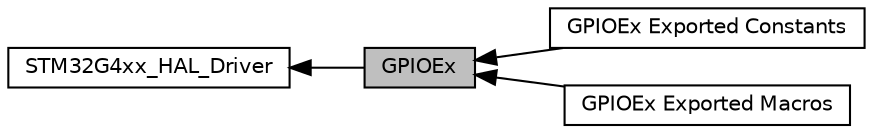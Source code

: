digraph "GPIOEx"
{
  edge [fontname="Helvetica",fontsize="10",labelfontname="Helvetica",labelfontsize="10"];
  node [fontname="Helvetica",fontsize="10",shape=box];
  rankdir=LR;
  Node1 [label="GPIOEx",height=0.2,width=0.4,color="black", fillcolor="grey75", style="filled", fontcolor="black",tooltip="GPIO Extended HAL module driver."];
  Node3 [label="GPIOEx Exported Constants",height=0.2,width=0.4,color="black", fillcolor="white", style="filled",URL="$group__GPIOEx__Exported__Constants.html",tooltip=" "];
  Node4 [label="GPIOEx Exported Macros",height=0.2,width=0.4,color="black", fillcolor="white", style="filled",URL="$group__GPIOEx__Exported__Macros.html",tooltip=" "];
  Node2 [label="STM32G4xx_HAL_Driver",height=0.2,width=0.4,color="black", fillcolor="white", style="filled",URL="$group__STM32G4xx__HAL__Driver.html",tooltip=" "];
  Node2->Node1 [shape=plaintext, dir="back", style="solid"];
  Node1->Node3 [shape=plaintext, dir="back", style="solid"];
  Node1->Node4 [shape=plaintext, dir="back", style="solid"];
}
